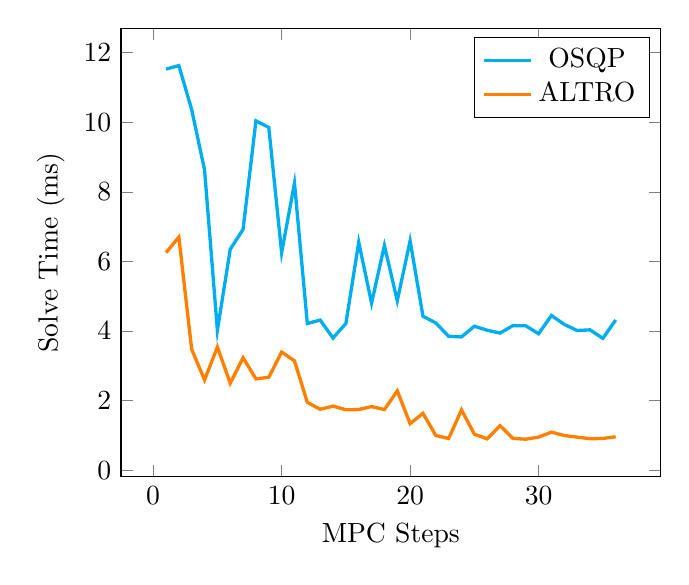 \begin{tikzpicture}
\begin{axis}[xlabel={MPC Steps}, ylabel={Solve Time (ms)}]
    \addplot[color={cyan}, no marks, very thick]
        coordinates {
            (1,11.525)
            (2,11.627)
            (3,10.36)
            (4,8.633)
            (5,4.024)
            (6,6.351)
            (7,6.922)
            (8,10.039)
            (9,9.85)
            (10,6.253)
            (11,8.247)
            (12,4.217)
            (13,4.314)
            (14,3.8)
            (15,4.217)
            (16,6.553)
            (17,4.803)
            (18,6.457)
            (19,4.869)
            (20,6.592)
            (21,4.425)
            (22,4.232)
            (23,3.848)
            (24,3.831)
            (25,4.139)
            (26,4.023)
            (27,3.941)
            (28,4.157)
            (29,4.15)
            (30,3.923)
            (31,4.447)
            (32,4.19)
            (33,4.015)
            (34,4.034)
            (35,3.791)
            (36,4.318)
        }
        ;
    \addplot+[color={orange}, no marks, very thick]
        coordinates {
            (1,6.252)
            (2,6.699)
            (3,3.474)
            (4,2.595)
            (5,3.541)
            (6,2.499)
            (7,3.232)
            (8,2.625)
            (9,2.672)
            (10,3.397)
            (11,3.143)
            (12,1.95)
            (13,1.752)
            (14,1.843)
            (15,1.738)
            (16,1.744)
            (17,1.83)
            (18,1.744)
            (19,2.281)
            (20,1.339)
            (21,1.635)
            (22,0.998)
            (23,0.913)
            (24,1.733)
            (25,1.037)
            (26,0.902)
            (27,1.281)
            (28,0.915)
            (29,0.893)
            (30,0.953)
            (31,1.095)
            (32,0.998)
            (33,0.952)
            (34,0.906)
            (35,0.913)
            (36,0.963)
        }
        ;
    \legend{{OSQP},{ALTRO}}
\end{axis}
\end{tikzpicture}
